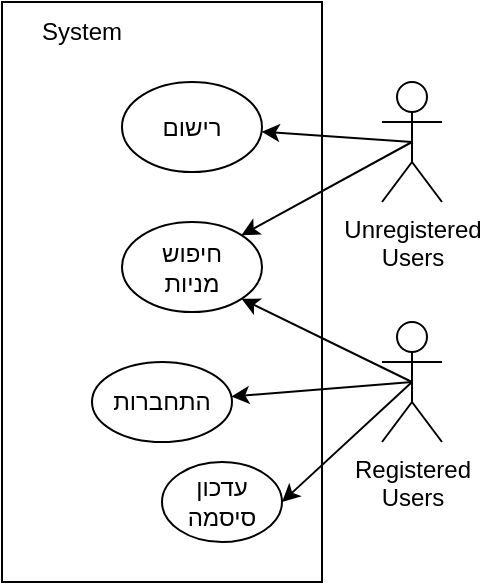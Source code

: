 <mxfile>
    <diagram id="xi_sWko9LudmH3XemeiV" name="Page-1">
        <mxGraphModel dx="685" dy="647" grid="1" gridSize="10" guides="1" tooltips="1" connect="1" arrows="1" fold="1" page="1" pageScale="1" pageWidth="827" pageHeight="1169" math="0" shadow="0">
            <root>
                <mxCell id="0"/>
                <mxCell id="1" parent="0"/>
                <mxCell id="3" value="" style="rounded=0;whiteSpace=wrap;html=1;" parent="1" vertex="1">
                    <mxGeometry x="190" y="100" width="160" height="290" as="geometry"/>
                </mxCell>
                <mxCell id="4" value="System" style="text;html=1;strokeColor=none;fillColor=none;align=center;verticalAlign=middle;whiteSpace=wrap;rounded=0;" parent="1" vertex="1">
                    <mxGeometry x="200" y="100" width="60" height="30" as="geometry"/>
                </mxCell>
                <mxCell id="6" value="התחברות" style="ellipse;whiteSpace=wrap;html=1;noLabel=0;" parent="1" vertex="1">
                    <mxGeometry x="235" y="280" width="70" height="40" as="geometry"/>
                </mxCell>
                <mxCell id="8" value="עדכון סיסמה" style="ellipse;whiteSpace=wrap;html=1;noLabel=0;" parent="1" vertex="1">
                    <mxGeometry x="270" y="330" width="60" height="40" as="geometry"/>
                </mxCell>
                <mxCell id="22" style="edgeStyle=none;html=1;exitX=0.5;exitY=0.5;exitDx=0;exitDy=0;exitPerimeter=0;" parent="1" source="13" target="6" edge="1">
                    <mxGeometry relative="1" as="geometry"/>
                </mxCell>
                <mxCell id="23" style="edgeStyle=none;html=1;exitX=0.5;exitY=0.5;exitDx=0;exitDy=0;exitPerimeter=0;entryX=1;entryY=0.5;entryDx=0;entryDy=0;" parent="1" source="13" target="8" edge="1">
                    <mxGeometry relative="1" as="geometry"/>
                </mxCell>
                <mxCell id="26" style="edgeStyle=none;html=1;exitX=0.5;exitY=0.5;exitDx=0;exitDy=0;exitPerimeter=0;entryX=1;entryY=1;entryDx=0;entryDy=0;" parent="1" source="13" target="25" edge="1">
                    <mxGeometry relative="1" as="geometry"/>
                </mxCell>
                <mxCell id="13" value="Registered&lt;br&gt;Users" style="shape=umlActor;verticalLabelPosition=bottom;verticalAlign=top;html=1;outlineConnect=0;" parent="1" vertex="1">
                    <mxGeometry x="380" y="260" width="30" height="60" as="geometry"/>
                </mxCell>
                <mxCell id="20" style="edgeStyle=none;html=1;exitX=0.5;exitY=0.5;exitDx=0;exitDy=0;exitPerimeter=0;" parent="1" source="17" target="19" edge="1">
                    <mxGeometry relative="1" as="geometry"/>
                </mxCell>
                <mxCell id="27" style="edgeStyle=none;html=1;exitX=0.5;exitY=0.5;exitDx=0;exitDy=0;exitPerimeter=0;entryX=1;entryY=0;entryDx=0;entryDy=0;" parent="1" source="17" target="25" edge="1">
                    <mxGeometry relative="1" as="geometry"/>
                </mxCell>
                <mxCell id="17" value="Unregistered&lt;br&gt;Users" style="shape=umlActor;verticalLabelPosition=bottom;verticalAlign=top;html=1;outlineConnect=0;" parent="1" vertex="1">
                    <mxGeometry x="380" y="140" width="30" height="60" as="geometry"/>
                </mxCell>
                <mxCell id="19" value="רישום" style="ellipse;whiteSpace=wrap;html=1;noLabel=0;" parent="1" vertex="1">
                    <mxGeometry x="250" y="140" width="70" height="45" as="geometry"/>
                </mxCell>
                <mxCell id="25" value="חיפוש&lt;br&gt;מניות" style="ellipse;whiteSpace=wrap;html=1;noLabel=0;" parent="1" vertex="1">
                    <mxGeometry x="250" y="210" width="70" height="45" as="geometry"/>
                </mxCell>
            </root>
        </mxGraphModel>
    </diagram>
</mxfile>